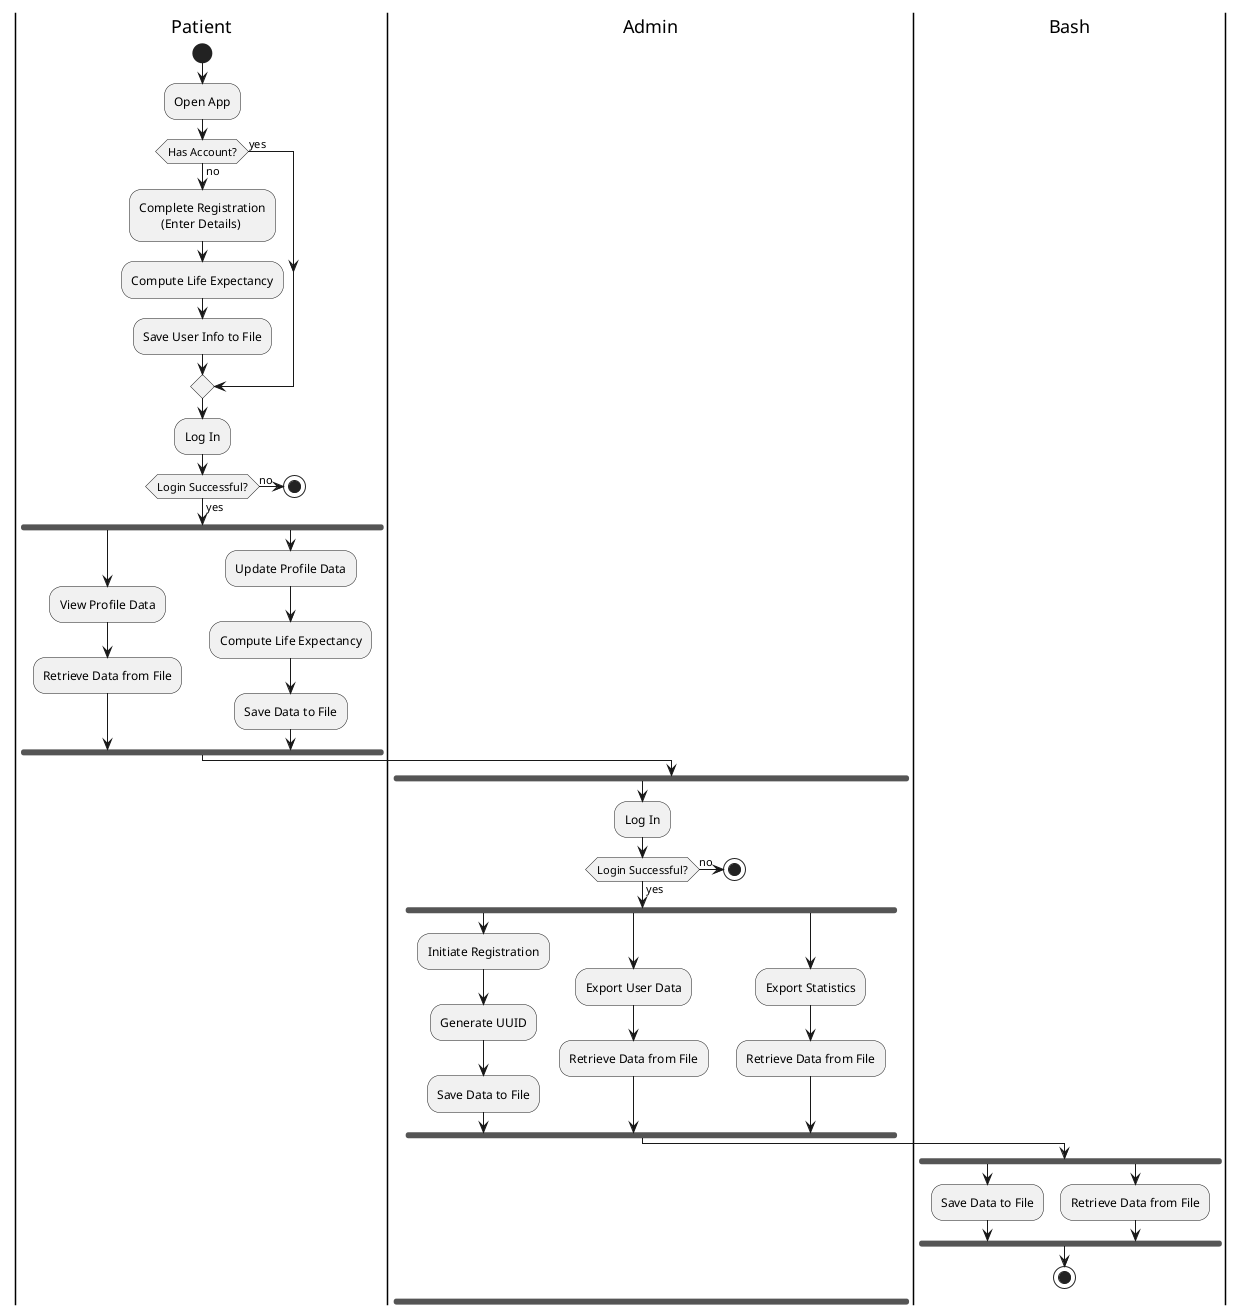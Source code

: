 
@startuml Life Prognosis App - Activity Diagram

|Patient|
start
:Open App;
if (Has Account?) then (no)
  :Complete Registration
         (Enter Details);
   :Compute Life Expectancy;
  :Save User Info to File;
else (yes)
endif
:Log In;

if (Login Successful?) then (yes)
  fork
    :View Profile Data;
    :Retrieve Data from File;
  fork again
    :Update Profile Data;
    :Compute Life Expectancy;
    :Save Data to File;
  end fork
else (no)
  stop
endif

|Admin|
fork
:Log In;
if (Login Successful?) then (yes)
  fork
    :Initiate Registration;
    :Generate UUID;
    :Save Data to File;
  fork again
    :Export User Data;
    :Retrieve Data from File;
  fork again
    :Export Statistics;
    :Retrieve Data from File;
  end fork
else (no)
  stop
endif

|Bash|
fork
:Save Data to File;
fork again
:Retrieve Data from File;
end fork

stop

@enduml